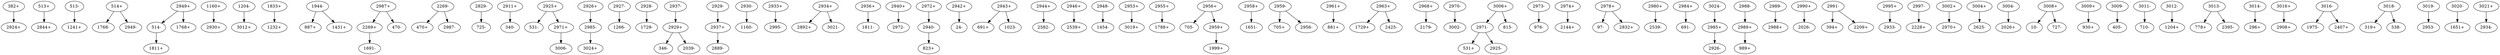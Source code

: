 digraph dist {
graph [k=16 s=200 n=10]
"382+" -> "2924+" [d=11 e=2.4 n=75]
"513+" -> "2844+" [d=71 e=5.4 n=15]
"513-" -> "1241+" [d=92 e=5.1 n=17]
"514+" -> "1768-" [d=-19 e=3.2 n=43]
"514+" -> "2949-" [d=62 e=6.0 n=12]
"514-" -> "1811+" [d=96 e=5.6 n=14]
"1160+" -> "2930+" [d=-3 e=2.7 n=60]
"1204-" -> "3012+" [d=-1 e=3.4 n=37]
"1833+" -> "1232+" [d=55 e=3.9 n=28]
"1944-" -> "887+" [d=88 e=5.1 n=17]
"1944-" -> "1431+" [d=10 e=4.6 n=21]
"2269+" -> "1691-" [d=37 e=4.5 n=22]
"2269-" -> "470+" [d=-9 e=3.8 n=31]
"2269-" -> "2987-" [d=102 e=5.8 n=13]
"2829-" -> "725-" [d=43 e=3.1 n=45]
"2911+" -> "340-" [d=35 e=5.8 n=13]
"2925+" -> "531-" [d=-16 e=3.3 n=41]
"2925+" -> "2971+" [d=73 e=4.9 n=18]
"2926+" -> "2985-" [d=61 e=3.6 n=33]
"2927-" -> "1266-" [d=-20 e=5.4 n=15]
"2928-" -> "1729-" [d=50 e=6.6 n=10]
"2929+" -> "346-" [d=37 e=6.6 n=10]
"2929+" -> "2039-" [d=69 e=2.7 n=59]
"2929-" -> "2937+" [d=87 e=5.8 n=13]
"2930-" -> "1160-" [d=-3 e=2.7 n=60]
"2933+" -> "2995-" [d=-7 e=2.3 n=81]
"2934+" -> "2892+" [d=27 e=4.9 n=18]
"2934+" -> "3021-" [d=70 e=3.1 n=46]
"2936+" -> "1811-" [d=93 e=5.4 n=15]
"2937+" -> "2889-" [d=52 e=4.2 n=25]
"2937-" -> "2929+" [d=87 e=5.8 n=13]
"2940+" -> "2972-" [d=19 e=3.5 n=36]
"2940-" -> "823+" [d=-8 e=3.4 n=37]
"2942+" -> "24-" [d=-18 e=4.5 n=22]
"2943+" -> "691+" [d=96 e=5.6 n=14]
"2943+" -> "1023-" [d=8 e=6.6 n=10]
"2944+" -> "2582-" [d=75 e=6.6 n=10]
"2946+" -> "2539+" [d=-3 e=2.7 n=59]
"2948-" -> "1454-" [d=-166 e=4.2 n=25]
"2949+" -> "514-" [d=62 e=6.0 n=12]
"2949+" -> "1768+" [d=-6 e=5.1 n=17]
"2953+" -> "3019+" [d=81 e=6.6 n=10]
"2955+" -> "1788+" [d=28 e=5.1 n=17]
"2956+" -> "705-" [d=41 e=4.9 n=18]
"2956+" -> "2959+" [d=93 e=4.7 n=20]
"2958+" -> "1651-" [d=99 e=4.8 n=19]
"2959+" -> "1999+" [d=94 e=6.3 n=11]
"2959-" -> "705+" [d=-15 e=3.8 n=30]
"2959-" -> "2956-" [d=93 e=4.7 n=20]
"2961+" -> "881+" [d=16 e=6.3 n=11]
"2963+" -> "1729+" [d=98 e=6.3 n=11]
"2963+" -> "2425-" [d=-16 e=5.2 n=16]
"2968+" -> "2179-" [d=15 e=6.3 n=11]
"2970-" -> "3002-" [d=-177 e=4.7 n=20]
"2971+" -> "3006-" [d=93 e=6.6 n=10]
"2971-" -> "531+" [d=6 e=3.2 n=42]
"2971-" -> "2925-" [d=73 e=4.9 n=18]
"2972+" -> "2940-" [d=19 e=3.5 n=36]
"2973-" -> "976-" [d=55 e=6.0 n=12]
"2974+" -> "2144+" [d=46 e=4.0 n=27]
"2978+" -> "97-" [d=18 e=2.7 n=62]
"2978+" -> "2832+" [d=-12 e=6.6 n=10]
"2980+" -> "2539-" [d=6 e=3.0 n=49]
"2984+" -> "691-" [d=82 e=5.4 n=15]
"2985+" -> "2926-" [d=61 e=3.6 n=33]
"2985-" -> "3024+" [d=-129 e=2.6 n=63]
"2987+" -> "470-" [d=26 e=3.5 n=35]
"2987+" -> "2269+" [d=102 e=5.8 n=13]
"2988-" -> "2989+" [d=-153 e=3.8 n=31]
"2989+" -> "989+" [d=-10 e=6.6 n=10]
"2989-" -> "2988+" [d=-153 e=3.8 n=31]
"2990+" -> "2026-" [d=-5 e=3.4 n=38]
"2991-" -> "394+" [d=5 e=6.6 n=10]
"2991-" -> "2209+" [d=47 e=6.0 n=12]
"2995+" -> "2933-" [d=-7 e=2.3 n=81]
"2997-" -> "2228+" [d=16 e=6.6 n=10]
"3002+" -> "2970+" [d=-177 e=4.7 n=20]
"3004+" -> "2625-" [d=45 e=4.7 n=20]
"3004-" -> "2026+" [d=-1780 e=5.8 n=13]
"3006+" -> "815-" [d=65 e=6.6 n=10]
"3006+" -> "2971-" [d=93 e=6.6 n=10]
"3008+" -> "10-" [d=57 e=3.7 n=32]
"3008+" -> "727-" [d=10 e=6.6 n=10]
"3009+" -> "930+" [d=-7 e=2.2 n=87]
"3009-" -> "405-" [d=81 e=5.1 n=17]
"3011-" -> "710-" [d=64 e=5.2 n=16]
"3012-" -> "1204+" [d=-1 e=3.4 n=37]
"3013-" -> "778+" [d=23 e=4.9 n=18]
"3013-" -> "2395-" [d=65 e=4.4 n=23]
"3014-" -> "296+" [d=36 e=5.1 n=17]
"3016+" -> "2908+" [d=80 e=5.2 n=16]
"3016-" -> "1975-" [d=80 e=5.6 n=14]
"3016-" -> "2407+" [d=29 e=3.8 n=31]
"3018-" -> "319+" [d=-18 e=5.6 n=14]
"3018-" -> "538-" [d=34 e=5.1 n=17]
"3019-" -> "2953-" [d=81 e=6.6 n=10]
"3020-" -> "1651+" [d=39 e=3.2 n=43]
"3021+" -> "2934-" [d=70 e=3.1 n=46]
"3024-" -> "2985+" [d=-129 e=2.6 n=63]
}
